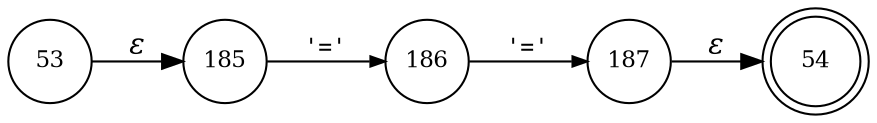 digraph ATN {
rankdir=LR;
s54[fontsize=11, label="54", shape=doublecircle, fixedsize=true, width=.6];
s53[fontsize=11,label="53", shape=circle, fixedsize=true, width=.55, peripheries=1];
s185[fontsize=11,label="185", shape=circle, fixedsize=true, width=.55, peripheries=1];
s186[fontsize=11,label="186", shape=circle, fixedsize=true, width=.55, peripheries=1];
s187[fontsize=11,label="187", shape=circle, fixedsize=true, width=.55, peripheries=1];
s53 -> s185 [fontname="Times-Italic", label="&epsilon;"];
s185 -> s186 [fontsize=11, fontname="Courier", arrowsize=.7, label = "'='", arrowhead = normal];
s186 -> s187 [fontsize=11, fontname="Courier", arrowsize=.7, label = "'='", arrowhead = normal];
s187 -> s54 [fontname="Times-Italic", label="&epsilon;"];
}